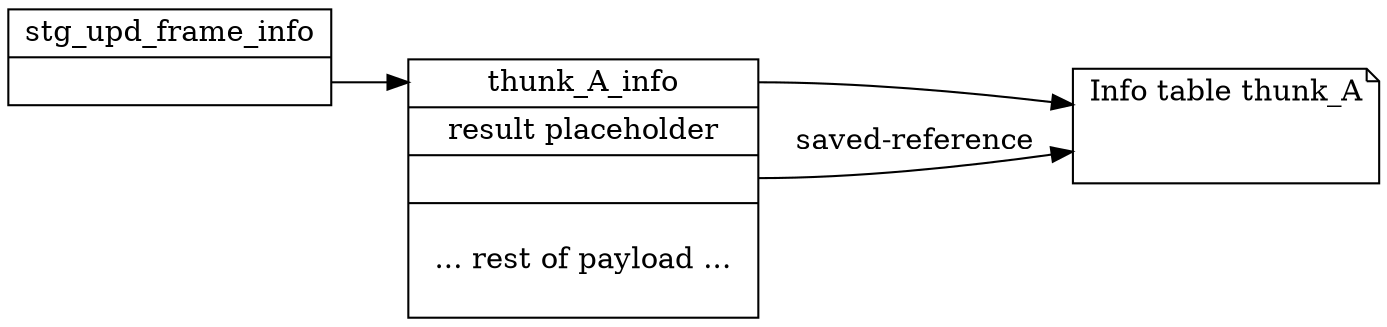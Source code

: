 digraph {
    node [shape=record];

    update_frame
    [label=" <top> stg_upd_frame_info \
           | <updatee> \
           "]

    thunk
    [label=" <top> thunk_A_info \
           | result placeholder \
           | <saved> \
           | \n ... rest of payload ... \n\n  \
           "]

    thunk_A_info
    [shape=note, label="Info table thunk_A\n\n\n"]

    update_frame:updatee -> thunk:top
    thunk:top -> thunk_A_info
    thunk:saved -> thunk_A_info [ label="saved-reference" ]

  rankdir="LR"
}
